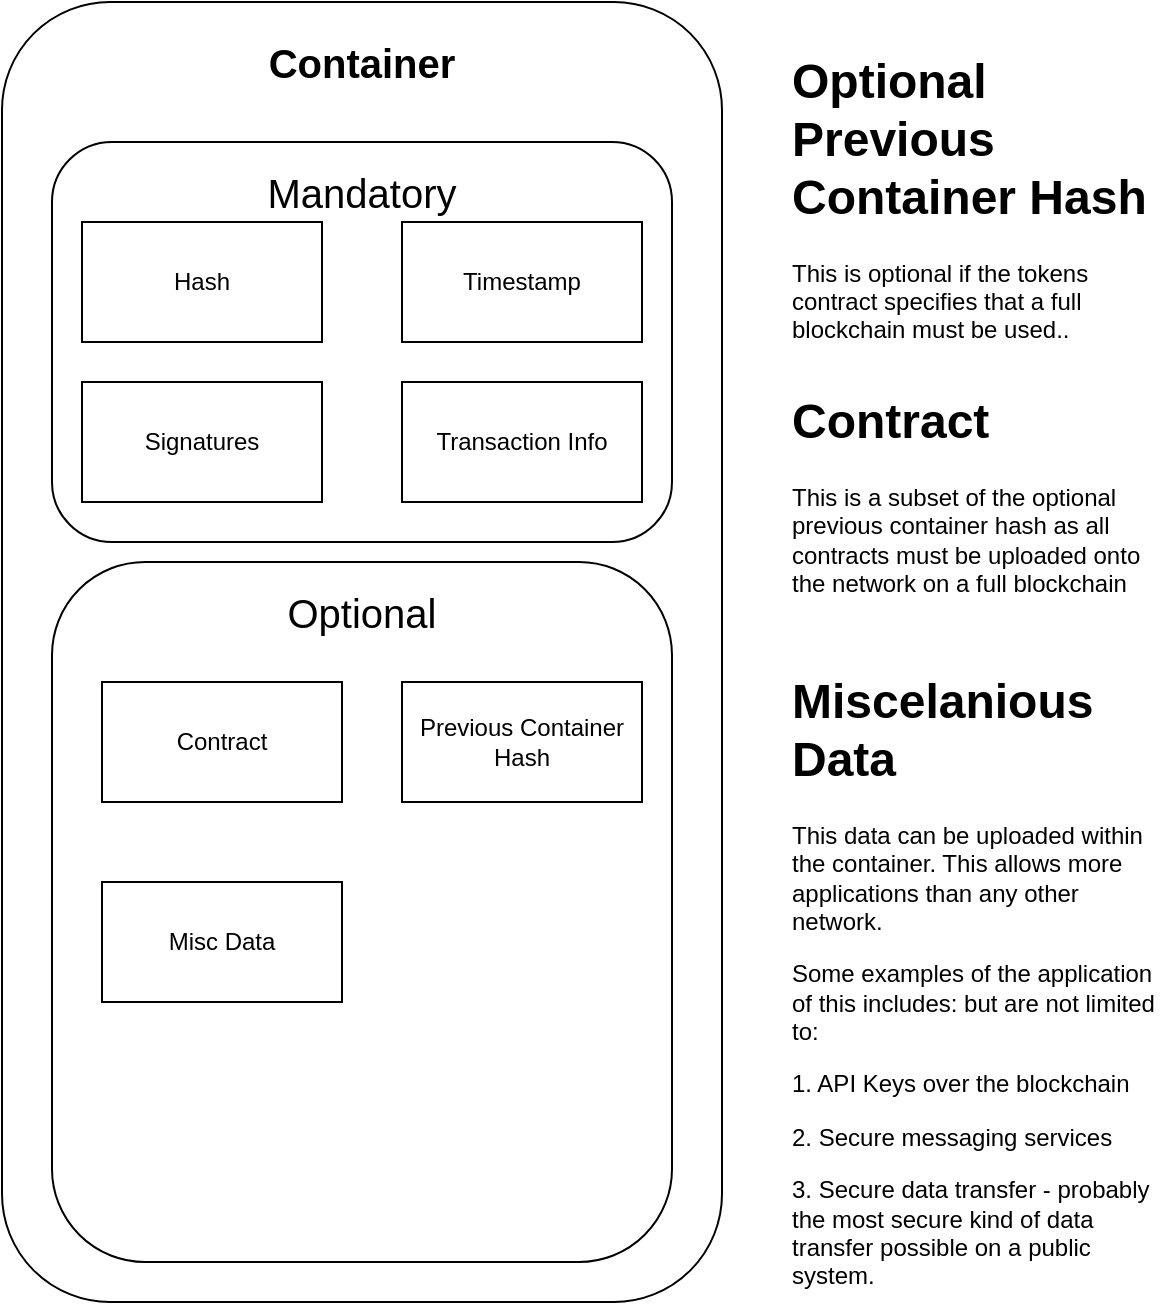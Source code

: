 <mxfile version="20.7.4" type="device"><diagram id="LsEFJO6eeaTnNlfsNO7q" name="Page-1"><mxGraphModel dx="829" dy="640" grid="1" gridSize="10" guides="1" tooltips="1" connect="1" arrows="1" fold="1" page="1" pageScale="1" pageWidth="850" pageHeight="1100" math="0" shadow="0"><root><mxCell id="0"/><mxCell id="1" parent="0"/><mxCell id="f81oZfaXS1g-vG264OFv-2" value="" style="rounded=1;whiteSpace=wrap;html=1;" parent="1" vertex="1"><mxGeometry x="210" y="160" width="360" height="650" as="geometry"/></mxCell><mxCell id="f81oZfaXS1g-vG264OFv-9" value="" style="rounded=1;whiteSpace=wrap;html=1;fontSize=20;" parent="1" vertex="1"><mxGeometry x="235" y="230" width="310" height="200" as="geometry"/></mxCell><mxCell id="f81oZfaXS1g-vG264OFv-1" value="Hash" style="rounded=0;whiteSpace=wrap;html=1;" parent="1" vertex="1"><mxGeometry x="250" y="270" width="120" height="60" as="geometry"/></mxCell><mxCell id="f81oZfaXS1g-vG264OFv-11" value="" style="rounded=1;whiteSpace=wrap;html=1;fontSize=20;" parent="1" vertex="1"><mxGeometry x="235" y="440" width="310" height="350" as="geometry"/></mxCell><mxCell id="f81oZfaXS1g-vG264OFv-5" value="&lt;b&gt;Container&lt;/b&gt;" style="text;html=1;strokeColor=none;fillColor=none;align=center;verticalAlign=middle;whiteSpace=wrap;rounded=0;fontSize=20;" parent="1" vertex="1"><mxGeometry x="295" y="160" width="190" height="60" as="geometry"/></mxCell><mxCell id="f81oZfaXS1g-vG264OFv-6" value="Contract" style="rounded=0;whiteSpace=wrap;html=1;" parent="1" vertex="1"><mxGeometry x="260" y="500" width="120" height="60" as="geometry"/></mxCell><mxCell id="f81oZfaXS1g-vG264OFv-7" value="Signatures" style="rounded=0;whiteSpace=wrap;html=1;" parent="1" vertex="1"><mxGeometry x="250" y="350" width="120" height="60" as="geometry"/></mxCell><mxCell id="f81oZfaXS1g-vG264OFv-8" value="Timestamp" style="rounded=0;whiteSpace=wrap;html=1;" parent="1" vertex="1"><mxGeometry x="410" y="270" width="120" height="60" as="geometry"/></mxCell><mxCell id="f81oZfaXS1g-vG264OFv-10" value="Mandatory" style="text;html=1;strokeColor=none;fillColor=none;align=center;verticalAlign=middle;whiteSpace=wrap;rounded=0;fontSize=20;" parent="1" vertex="1"><mxGeometry x="325" y="240" width="130" height="30" as="geometry"/></mxCell><mxCell id="f81oZfaXS1g-vG264OFv-12" value="Misc Data" style="rounded=0;whiteSpace=wrap;html=1;" parent="1" vertex="1"><mxGeometry x="260" y="600" width="120" height="60" as="geometry"/></mxCell><mxCell id="f81oZfaXS1g-vG264OFv-13" value="Previous Container Hash" style="rounded=0;whiteSpace=wrap;html=1;" parent="1" vertex="1"><mxGeometry x="410" y="500" width="120" height="60" as="geometry"/></mxCell><mxCell id="f81oZfaXS1g-vG264OFv-15" value="Transaction Info" style="rounded=0;whiteSpace=wrap;html=1;" parent="1" vertex="1"><mxGeometry x="410" y="350" width="120" height="60" as="geometry"/></mxCell><mxCell id="f81oZfaXS1g-vG264OFv-16" value="Optional" style="text;html=1;strokeColor=none;fillColor=none;align=center;verticalAlign=middle;whiteSpace=wrap;rounded=0;fontSize=20;" parent="1" vertex="1"><mxGeometry x="325" y="450" width="130" height="30" as="geometry"/></mxCell><mxCell id="WlB1UL6zHpfz1ihg62gc-1" value="&lt;h1&gt;Optional Previous Container Hash&lt;br&gt;&lt;/h1&gt;&lt;p&gt;This is optional if the tokens contract specifies that a full blockchain must be used..&lt;/p&gt;" style="text;html=1;strokeColor=none;fillColor=none;spacing=5;spacingTop=-20;whiteSpace=wrap;overflow=hidden;rounded=0;" vertex="1" parent="1"><mxGeometry x="600" y="180" width="190" height="170" as="geometry"/></mxCell><mxCell id="WlB1UL6zHpfz1ihg62gc-2" value="&lt;h1&gt;Contract&lt;br&gt;&lt;/h1&gt;&lt;p&gt;This is a subset of the optional previous container hash as all contracts must be uploaded onto the network on a full blockchain&lt;br&gt;&lt;/p&gt;" style="text;html=1;strokeColor=none;fillColor=none;spacing=5;spacingTop=-20;whiteSpace=wrap;overflow=hidden;rounded=0;" vertex="1" parent="1"><mxGeometry x="600" y="350" width="190" height="170" as="geometry"/></mxCell><mxCell id="WlB1UL6zHpfz1ihg62gc-3" value="&lt;h1&gt;Miscelanious Data&lt;br&gt;&lt;/h1&gt;&lt;p&gt;This data can be uploaded within the container. This allows more applications than any other network.&lt;/p&gt;&lt;p&gt;Some examples of the application of this includes: but are not limited to:&lt;/p&gt;&lt;p&gt;1. API Keys over the blockchain&lt;/p&gt;&lt;p&gt;2. Secure messaging services&lt;/p&gt;&lt;p&gt;3. Secure data transfer - probably the most secure kind of data transfer possible on a public system.&lt;br&gt;&lt;/p&gt;" style="text;html=1;strokeColor=none;fillColor=none;spacing=5;spacingTop=-20;whiteSpace=wrap;overflow=hidden;rounded=0;" vertex="1" parent="1"><mxGeometry x="600" y="490" width="190" height="320" as="geometry"/></mxCell></root></mxGraphModel></diagram></mxfile>